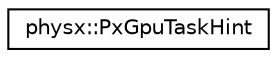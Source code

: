 digraph "Graphical Class Hierarchy"
{
  edge [fontname="Helvetica",fontsize="10",labelfontname="Helvetica",labelfontsize="10"];
  node [fontname="Helvetica",fontsize="10",shape=record];
  rankdir="LR";
  Node0 [label="physx::PxGpuTaskHint",height=0.2,width=0.4,color="black", fillcolor="white", style="filled",URL="$structphysx_1_1PxGpuTaskHint.html",tooltip="Define the &#39;flavor&#39; of a PxGpuTask. "];
}
